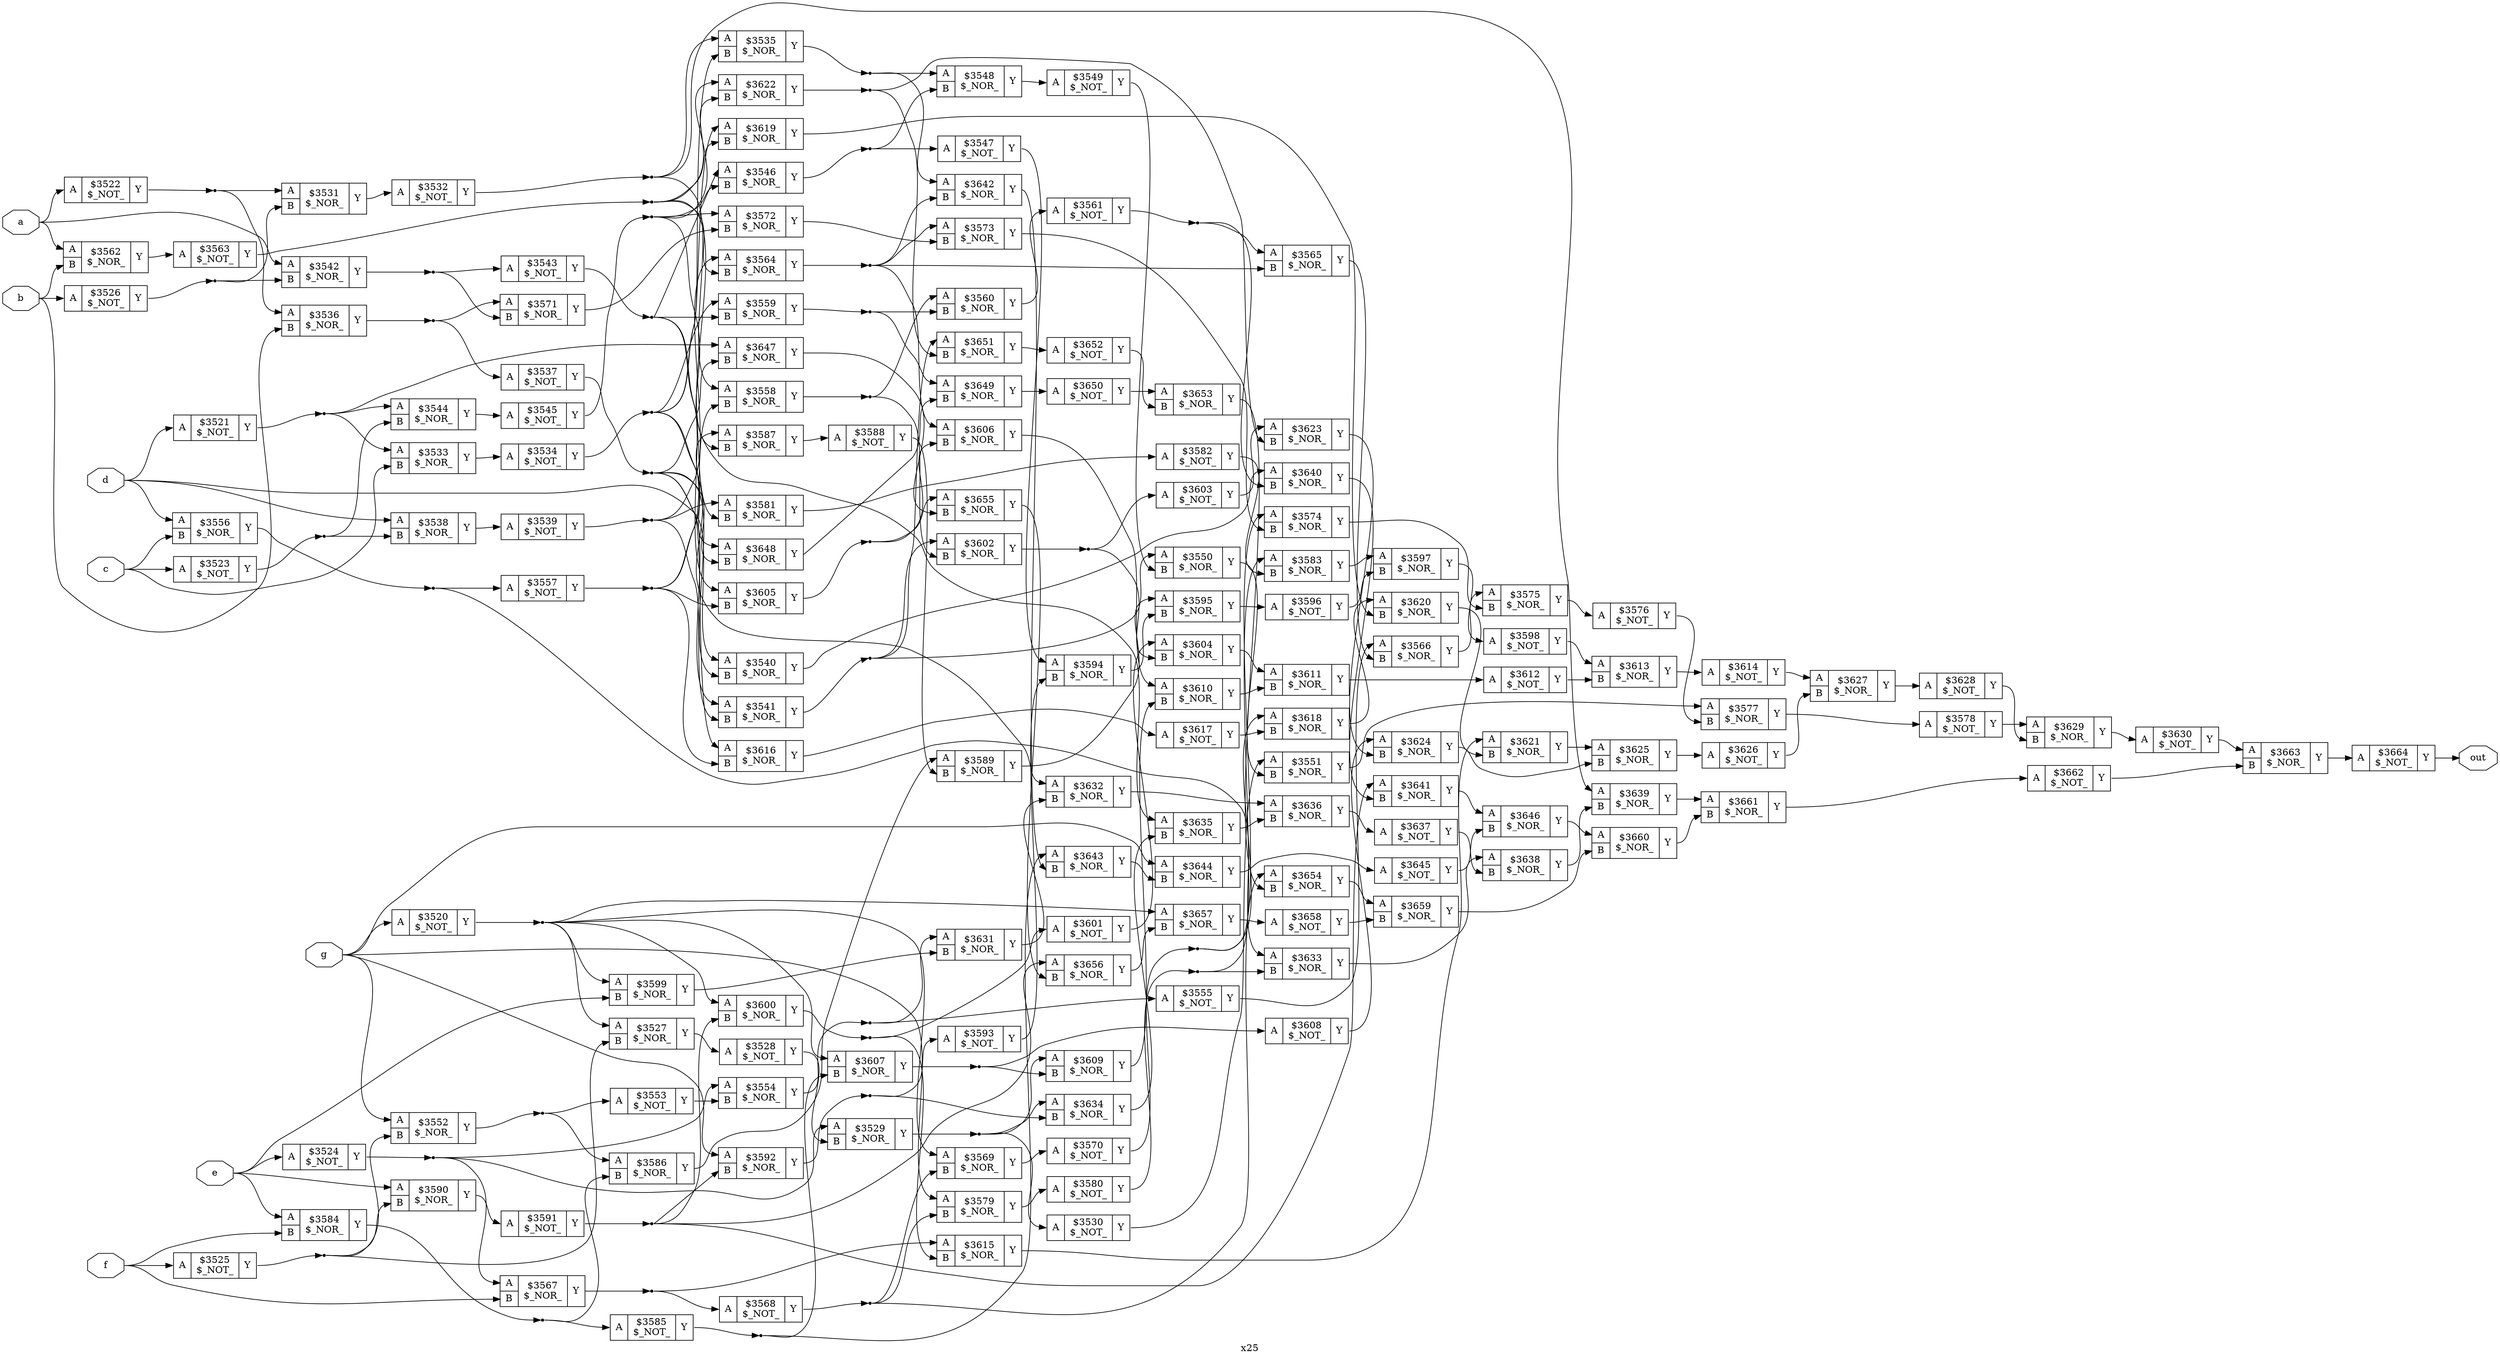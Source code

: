 digraph "x25" {
label="x25";
rankdir="LR";
remincross=true;
n145 [ shape=octagon, label="a", color="black", fontcolor="black" ];
n146 [ shape=octagon, label="b", color="black", fontcolor="black" ];
n147 [ shape=octagon, label="c", color="black", fontcolor="black" ];
n148 [ shape=octagon, label="d", color="black", fontcolor="black" ];
n149 [ shape=octagon, label="e", color="black", fontcolor="black" ];
n150 [ shape=octagon, label="f", color="black", fontcolor="black" ];
n151 [ shape=octagon, label="g", color="black", fontcolor="black" ];
n152 [ shape=octagon, label="out", color="black", fontcolor="black" ];
c155 [ shape=record, label="{{<p153> A}|$3520\n$_NOT_|{<p154> Y}}" ];
c156 [ shape=record, label="{{<p153> A}|$3521\n$_NOT_|{<p154> Y}}" ];
c157 [ shape=record, label="{{<p153> A}|$3522\n$_NOT_|{<p154> Y}}" ];
c158 [ shape=record, label="{{<p153> A}|$3523\n$_NOT_|{<p154> Y}}" ];
c159 [ shape=record, label="{{<p153> A}|$3524\n$_NOT_|{<p154> Y}}" ];
c160 [ shape=record, label="{{<p153> A}|$3525\n$_NOT_|{<p154> Y}}" ];
c161 [ shape=record, label="{{<p153> A}|$3526\n$_NOT_|{<p154> Y}}" ];
c163 [ shape=record, label="{{<p153> A|<p162> B}|$3527\n$_NOR_|{<p154> Y}}" ];
c164 [ shape=record, label="{{<p153> A}|$3528\n$_NOT_|{<p154> Y}}" ];
c165 [ shape=record, label="{{<p153> A|<p162> B}|$3529\n$_NOR_|{<p154> Y}}" ];
c166 [ shape=record, label="{{<p153> A}|$3530\n$_NOT_|{<p154> Y}}" ];
c167 [ shape=record, label="{{<p153> A|<p162> B}|$3531\n$_NOR_|{<p154> Y}}" ];
c168 [ shape=record, label="{{<p153> A}|$3532\n$_NOT_|{<p154> Y}}" ];
c169 [ shape=record, label="{{<p153> A|<p162> B}|$3533\n$_NOR_|{<p154> Y}}" ];
c170 [ shape=record, label="{{<p153> A}|$3534\n$_NOT_|{<p154> Y}}" ];
c171 [ shape=record, label="{{<p153> A|<p162> B}|$3535\n$_NOR_|{<p154> Y}}" ];
c172 [ shape=record, label="{{<p153> A|<p162> B}|$3536\n$_NOR_|{<p154> Y}}" ];
c173 [ shape=record, label="{{<p153> A}|$3537\n$_NOT_|{<p154> Y}}" ];
c174 [ shape=record, label="{{<p153> A|<p162> B}|$3538\n$_NOR_|{<p154> Y}}" ];
c175 [ shape=record, label="{{<p153> A}|$3539\n$_NOT_|{<p154> Y}}" ];
c176 [ shape=record, label="{{<p153> A|<p162> B}|$3540\n$_NOR_|{<p154> Y}}" ];
c177 [ shape=record, label="{{<p153> A|<p162> B}|$3541\n$_NOR_|{<p154> Y}}" ];
c178 [ shape=record, label="{{<p153> A|<p162> B}|$3542\n$_NOR_|{<p154> Y}}" ];
c179 [ shape=record, label="{{<p153> A}|$3543\n$_NOT_|{<p154> Y}}" ];
c180 [ shape=record, label="{{<p153> A|<p162> B}|$3544\n$_NOR_|{<p154> Y}}" ];
c181 [ shape=record, label="{{<p153> A}|$3545\n$_NOT_|{<p154> Y}}" ];
c182 [ shape=record, label="{{<p153> A|<p162> B}|$3546\n$_NOR_|{<p154> Y}}" ];
c183 [ shape=record, label="{{<p153> A}|$3547\n$_NOT_|{<p154> Y}}" ];
c184 [ shape=record, label="{{<p153> A|<p162> B}|$3548\n$_NOR_|{<p154> Y}}" ];
c185 [ shape=record, label="{{<p153> A}|$3549\n$_NOT_|{<p154> Y}}" ];
c186 [ shape=record, label="{{<p153> A|<p162> B}|$3550\n$_NOR_|{<p154> Y}}" ];
c187 [ shape=record, label="{{<p153> A|<p162> B}|$3551\n$_NOR_|{<p154> Y}}" ];
c188 [ shape=record, label="{{<p153> A|<p162> B}|$3552\n$_NOR_|{<p154> Y}}" ];
c189 [ shape=record, label="{{<p153> A}|$3553\n$_NOT_|{<p154> Y}}" ];
c190 [ shape=record, label="{{<p153> A|<p162> B}|$3554\n$_NOR_|{<p154> Y}}" ];
c191 [ shape=record, label="{{<p153> A}|$3555\n$_NOT_|{<p154> Y}}" ];
c192 [ shape=record, label="{{<p153> A|<p162> B}|$3556\n$_NOR_|{<p154> Y}}" ];
c193 [ shape=record, label="{{<p153> A}|$3557\n$_NOT_|{<p154> Y}}" ];
c194 [ shape=record, label="{{<p153> A|<p162> B}|$3558\n$_NOR_|{<p154> Y}}" ];
c195 [ shape=record, label="{{<p153> A|<p162> B}|$3559\n$_NOR_|{<p154> Y}}" ];
c196 [ shape=record, label="{{<p153> A|<p162> B}|$3560\n$_NOR_|{<p154> Y}}" ];
c197 [ shape=record, label="{{<p153> A}|$3561\n$_NOT_|{<p154> Y}}" ];
c198 [ shape=record, label="{{<p153> A|<p162> B}|$3562\n$_NOR_|{<p154> Y}}" ];
c199 [ shape=record, label="{{<p153> A}|$3563\n$_NOT_|{<p154> Y}}" ];
c200 [ shape=record, label="{{<p153> A|<p162> B}|$3564\n$_NOR_|{<p154> Y}}" ];
c201 [ shape=record, label="{{<p153> A|<p162> B}|$3565\n$_NOR_|{<p154> Y}}" ];
c202 [ shape=record, label="{{<p153> A|<p162> B}|$3566\n$_NOR_|{<p154> Y}}" ];
c203 [ shape=record, label="{{<p153> A|<p162> B}|$3567\n$_NOR_|{<p154> Y}}" ];
c204 [ shape=record, label="{{<p153> A}|$3568\n$_NOT_|{<p154> Y}}" ];
c205 [ shape=record, label="{{<p153> A|<p162> B}|$3569\n$_NOR_|{<p154> Y}}" ];
c206 [ shape=record, label="{{<p153> A}|$3570\n$_NOT_|{<p154> Y}}" ];
c207 [ shape=record, label="{{<p153> A|<p162> B}|$3571\n$_NOR_|{<p154> Y}}" ];
c208 [ shape=record, label="{{<p153> A|<p162> B}|$3572\n$_NOR_|{<p154> Y}}" ];
c209 [ shape=record, label="{{<p153> A|<p162> B}|$3573\n$_NOR_|{<p154> Y}}" ];
c210 [ shape=record, label="{{<p153> A|<p162> B}|$3574\n$_NOR_|{<p154> Y}}" ];
c211 [ shape=record, label="{{<p153> A|<p162> B}|$3575\n$_NOR_|{<p154> Y}}" ];
c212 [ shape=record, label="{{<p153> A}|$3576\n$_NOT_|{<p154> Y}}" ];
c213 [ shape=record, label="{{<p153> A|<p162> B}|$3577\n$_NOR_|{<p154> Y}}" ];
c214 [ shape=record, label="{{<p153> A}|$3578\n$_NOT_|{<p154> Y}}" ];
c215 [ shape=record, label="{{<p153> A|<p162> B}|$3579\n$_NOR_|{<p154> Y}}" ];
c216 [ shape=record, label="{{<p153> A}|$3580\n$_NOT_|{<p154> Y}}" ];
c217 [ shape=record, label="{{<p153> A|<p162> B}|$3581\n$_NOR_|{<p154> Y}}" ];
c218 [ shape=record, label="{{<p153> A}|$3582\n$_NOT_|{<p154> Y}}" ];
c219 [ shape=record, label="{{<p153> A|<p162> B}|$3583\n$_NOR_|{<p154> Y}}" ];
c220 [ shape=record, label="{{<p153> A|<p162> B}|$3584\n$_NOR_|{<p154> Y}}" ];
c221 [ shape=record, label="{{<p153> A}|$3585\n$_NOT_|{<p154> Y}}" ];
c222 [ shape=record, label="{{<p153> A|<p162> B}|$3586\n$_NOR_|{<p154> Y}}" ];
c223 [ shape=record, label="{{<p153> A|<p162> B}|$3587\n$_NOR_|{<p154> Y}}" ];
c224 [ shape=record, label="{{<p153> A}|$3588\n$_NOT_|{<p154> Y}}" ];
c225 [ shape=record, label="{{<p153> A|<p162> B}|$3589\n$_NOR_|{<p154> Y}}" ];
c226 [ shape=record, label="{{<p153> A|<p162> B}|$3590\n$_NOR_|{<p154> Y}}" ];
c227 [ shape=record, label="{{<p153> A}|$3591\n$_NOT_|{<p154> Y}}" ];
c228 [ shape=record, label="{{<p153> A|<p162> B}|$3592\n$_NOR_|{<p154> Y}}" ];
c229 [ shape=record, label="{{<p153> A}|$3593\n$_NOT_|{<p154> Y}}" ];
c230 [ shape=record, label="{{<p153> A|<p162> B}|$3594\n$_NOR_|{<p154> Y}}" ];
c231 [ shape=record, label="{{<p153> A|<p162> B}|$3595\n$_NOR_|{<p154> Y}}" ];
c232 [ shape=record, label="{{<p153> A}|$3596\n$_NOT_|{<p154> Y}}" ];
c233 [ shape=record, label="{{<p153> A|<p162> B}|$3597\n$_NOR_|{<p154> Y}}" ];
c234 [ shape=record, label="{{<p153> A}|$3598\n$_NOT_|{<p154> Y}}" ];
c235 [ shape=record, label="{{<p153> A|<p162> B}|$3599\n$_NOR_|{<p154> Y}}" ];
c236 [ shape=record, label="{{<p153> A|<p162> B}|$3600\n$_NOR_|{<p154> Y}}" ];
c237 [ shape=record, label="{{<p153> A}|$3601\n$_NOT_|{<p154> Y}}" ];
c238 [ shape=record, label="{{<p153> A|<p162> B}|$3602\n$_NOR_|{<p154> Y}}" ];
c239 [ shape=record, label="{{<p153> A}|$3603\n$_NOT_|{<p154> Y}}" ];
c240 [ shape=record, label="{{<p153> A|<p162> B}|$3604\n$_NOR_|{<p154> Y}}" ];
c241 [ shape=record, label="{{<p153> A|<p162> B}|$3605\n$_NOR_|{<p154> Y}}" ];
c242 [ shape=record, label="{{<p153> A|<p162> B}|$3606\n$_NOR_|{<p154> Y}}" ];
c243 [ shape=record, label="{{<p153> A|<p162> B}|$3607\n$_NOR_|{<p154> Y}}" ];
c244 [ shape=record, label="{{<p153> A}|$3608\n$_NOT_|{<p154> Y}}" ];
c245 [ shape=record, label="{{<p153> A|<p162> B}|$3609\n$_NOR_|{<p154> Y}}" ];
c246 [ shape=record, label="{{<p153> A|<p162> B}|$3610\n$_NOR_|{<p154> Y}}" ];
c247 [ shape=record, label="{{<p153> A|<p162> B}|$3611\n$_NOR_|{<p154> Y}}" ];
c248 [ shape=record, label="{{<p153> A}|$3612\n$_NOT_|{<p154> Y}}" ];
c249 [ shape=record, label="{{<p153> A|<p162> B}|$3613\n$_NOR_|{<p154> Y}}" ];
c250 [ shape=record, label="{{<p153> A}|$3614\n$_NOT_|{<p154> Y}}" ];
c251 [ shape=record, label="{{<p153> A|<p162> B}|$3615\n$_NOR_|{<p154> Y}}" ];
c252 [ shape=record, label="{{<p153> A|<p162> B}|$3616\n$_NOR_|{<p154> Y}}" ];
c253 [ shape=record, label="{{<p153> A}|$3617\n$_NOT_|{<p154> Y}}" ];
c254 [ shape=record, label="{{<p153> A|<p162> B}|$3618\n$_NOR_|{<p154> Y}}" ];
c255 [ shape=record, label="{{<p153> A|<p162> B}|$3619\n$_NOR_|{<p154> Y}}" ];
c256 [ shape=record, label="{{<p153> A|<p162> B}|$3620\n$_NOR_|{<p154> Y}}" ];
c257 [ shape=record, label="{{<p153> A|<p162> B}|$3621\n$_NOR_|{<p154> Y}}" ];
c258 [ shape=record, label="{{<p153> A|<p162> B}|$3622\n$_NOR_|{<p154> Y}}" ];
c259 [ shape=record, label="{{<p153> A|<p162> B}|$3623\n$_NOR_|{<p154> Y}}" ];
c260 [ shape=record, label="{{<p153> A|<p162> B}|$3624\n$_NOR_|{<p154> Y}}" ];
c261 [ shape=record, label="{{<p153> A|<p162> B}|$3625\n$_NOR_|{<p154> Y}}" ];
c262 [ shape=record, label="{{<p153> A}|$3626\n$_NOT_|{<p154> Y}}" ];
c263 [ shape=record, label="{{<p153> A|<p162> B}|$3627\n$_NOR_|{<p154> Y}}" ];
c264 [ shape=record, label="{{<p153> A}|$3628\n$_NOT_|{<p154> Y}}" ];
c265 [ shape=record, label="{{<p153> A|<p162> B}|$3629\n$_NOR_|{<p154> Y}}" ];
c266 [ shape=record, label="{{<p153> A}|$3630\n$_NOT_|{<p154> Y}}" ];
c267 [ shape=record, label="{{<p153> A|<p162> B}|$3631\n$_NOR_|{<p154> Y}}" ];
c268 [ shape=record, label="{{<p153> A|<p162> B}|$3632\n$_NOR_|{<p154> Y}}" ];
c269 [ shape=record, label="{{<p153> A|<p162> B}|$3633\n$_NOR_|{<p154> Y}}" ];
c270 [ shape=record, label="{{<p153> A|<p162> B}|$3634\n$_NOR_|{<p154> Y}}" ];
c271 [ shape=record, label="{{<p153> A|<p162> B}|$3635\n$_NOR_|{<p154> Y}}" ];
c272 [ shape=record, label="{{<p153> A|<p162> B}|$3636\n$_NOR_|{<p154> Y}}" ];
c273 [ shape=record, label="{{<p153> A}|$3637\n$_NOT_|{<p154> Y}}" ];
c274 [ shape=record, label="{{<p153> A|<p162> B}|$3638\n$_NOR_|{<p154> Y}}" ];
c275 [ shape=record, label="{{<p153> A|<p162> B}|$3639\n$_NOR_|{<p154> Y}}" ];
c276 [ shape=record, label="{{<p153> A|<p162> B}|$3640\n$_NOR_|{<p154> Y}}" ];
c277 [ shape=record, label="{{<p153> A|<p162> B}|$3641\n$_NOR_|{<p154> Y}}" ];
c278 [ shape=record, label="{{<p153> A|<p162> B}|$3642\n$_NOR_|{<p154> Y}}" ];
c279 [ shape=record, label="{{<p153> A|<p162> B}|$3643\n$_NOR_|{<p154> Y}}" ];
c280 [ shape=record, label="{{<p153> A|<p162> B}|$3644\n$_NOR_|{<p154> Y}}" ];
c281 [ shape=record, label="{{<p153> A}|$3645\n$_NOT_|{<p154> Y}}" ];
c282 [ shape=record, label="{{<p153> A|<p162> B}|$3646\n$_NOR_|{<p154> Y}}" ];
c283 [ shape=record, label="{{<p153> A|<p162> B}|$3647\n$_NOR_|{<p154> Y}}" ];
c284 [ shape=record, label="{{<p153> A|<p162> B}|$3648\n$_NOR_|{<p154> Y}}" ];
c285 [ shape=record, label="{{<p153> A|<p162> B}|$3649\n$_NOR_|{<p154> Y}}" ];
c286 [ shape=record, label="{{<p153> A}|$3650\n$_NOT_|{<p154> Y}}" ];
c287 [ shape=record, label="{{<p153> A|<p162> B}|$3651\n$_NOR_|{<p154> Y}}" ];
c288 [ shape=record, label="{{<p153> A}|$3652\n$_NOT_|{<p154> Y}}" ];
c289 [ shape=record, label="{{<p153> A|<p162> B}|$3653\n$_NOR_|{<p154> Y}}" ];
c290 [ shape=record, label="{{<p153> A|<p162> B}|$3654\n$_NOR_|{<p154> Y}}" ];
c291 [ shape=record, label="{{<p153> A|<p162> B}|$3655\n$_NOR_|{<p154> Y}}" ];
c292 [ shape=record, label="{{<p153> A|<p162> B}|$3656\n$_NOR_|{<p154> Y}}" ];
c293 [ shape=record, label="{{<p153> A|<p162> B}|$3657\n$_NOR_|{<p154> Y}}" ];
c294 [ shape=record, label="{{<p153> A}|$3658\n$_NOT_|{<p154> Y}}" ];
c295 [ shape=record, label="{{<p153> A|<p162> B}|$3659\n$_NOR_|{<p154> Y}}" ];
c296 [ shape=record, label="{{<p153> A|<p162> B}|$3660\n$_NOR_|{<p154> Y}}" ];
c297 [ shape=record, label="{{<p153> A|<p162> B}|$3661\n$_NOR_|{<p154> Y}}" ];
c298 [ shape=record, label="{{<p153> A}|$3662\n$_NOT_|{<p154> Y}}" ];
c299 [ shape=record, label="{{<p153> A|<p162> B}|$3663\n$_NOR_|{<p154> Y}}" ];
c300 [ shape=record, label="{{<p153> A}|$3664\n$_NOT_|{<p154> Y}}" ];
c247:p154:e -> c248:p153:w [color="black", label=""];
c256:p154:e -> c257:p162:w [color="black", label=""];
n100 [ shape=point ];
c203:p154:e -> n100:w [color="black", label=""];
n100:e -> c204:p153:w [color="black", label=""];
n100:e -> c251:p153:w [color="black", label=""];
n101 [ shape=point ];
c204:p154:e -> n101:w [color="black", label=""];
n101:e -> c205:p162:w [color="black", label=""];
n101:e -> c215:p162:w [color="black", label=""];
n101:e -> c290:p153:w [color="black", label=""];
c205:p154:e -> c206:p153:w [color="black", label=""];
n103 [ shape=point ];
c206:p154:e -> n103:w [color="black", label=""];
n103:e -> c210:p153:w [color="black", label=""];
n103:e -> c254:p153:w [color="black", label=""];
c207:p154:e -> c208:p162:w [color="black", label=""];
c208:p154:e -> c209:p162:w [color="black", label=""];
c209:p154:e -> c210:p162:w [color="black", label=""];
c210:p154:e -> c211:p162:w [color="black", label=""];
c211:p154:e -> c212:p153:w [color="black", label=""];
c212:p154:e -> c213:p162:w [color="black", label=""];
n11 [ shape=point ];
c156:p154:e -> n11:w [color="black", label=""];
n11:e -> c169:p153:w [color="black", label=""];
n11:e -> c180:p153:w [color="black", label=""];
n11:e -> c283:p153:w [color="black", label=""];
c213:p154:e -> c214:p153:w [color="black", label=""];
c214:p154:e -> c265:p153:w [color="black", label=""];
c215:p154:e -> c216:p153:w [color="black", label=""];
n113 [ shape=point ];
c216:p154:e -> n113:w [color="black", label=""];
n113:e -> c219:p153:w [color="black", label=""];
n113:e -> c269:p162:w [color="black", label=""];
c217:p154:e -> c218:p153:w [color="black", label=""];
c218:p154:e -> c219:p162:w [color="black", label=""];
c219:p154:e -> c233:p153:w [color="black", label=""];
n117 [ shape=point ];
c220:p154:e -> n117:w [color="black", label=""];
n117:e -> c221:p153:w [color="black", label=""];
n117:e -> c222:p162:w [color="black", label=""];
n118 [ shape=point ];
c221:p154:e -> n118:w [color="black", label=""];
n118:e -> c243:p162:w [color="black", label=""];
n118:e -> c279:p153:w [color="black", label=""];
c222:p154:e -> c225:p153:w [color="black", label=""];
c257:p154:e -> c261:p153:w [color="black", label=""];
c223:p154:e -> c224:p153:w [color="black", label=""];
c224:p154:e -> c225:p162:w [color="black", label=""];
c225:p154:e -> c231:p153:w [color="black", label=""];
c226:p154:e -> c227:p153:w [color="black", label=""];
n124 [ shape=point ];
c227:p154:e -> n124:w [color="black", label=""];
n124:e -> c228:p162:w [color="black", label=""];
n124:e -> c236:p162:w [color="black", label=""];
n124:e -> c277:p153:w [color="black", label=""];
n124:e -> c292:p153:w [color="black", label=""];
n125 [ shape=point ];
c228:p154:e -> n125:w [color="black", label=""];
n125:e -> c229:p153:w [color="black", label=""];
n125:e -> c270:p162:w [color="black", label=""];
c229:p154:e -> c230:p162:w [color="black", label=""];
c230:p154:e -> c231:p162:w [color="black", label=""];
c231:p154:e -> c232:p153:w [color="black", label=""];
c232:p154:e -> c233:p162:w [color="black", label=""];
n13 [ shape=point ];
c258:p154:e -> n13:w [color="black", label=""];
n13:e -> c259:p162:w [color="black", label=""];
n13:e -> c287:p162:w [color="black", label=""];
c233:p154:e -> c234:p153:w [color="black", label=""];
c234:p154:e -> c249:p153:w [color="black", label=""];
c235:p154:e -> c267:p162:w [color="black", label=""];
n133 [ shape=point ];
c236:p154:e -> n133:w [color="black", label=""];
n133:e -> c237:p153:w [color="black", label=""];
n133:e -> c251:p162:w [color="black", label=""];
c237:p154:e -> c240:p153:w [color="black", label=""];
n135 [ shape=point ];
c238:p154:e -> n135:w [color="black", label=""];
n135:e -> c239:p153:w [color="black", label=""];
n135:e -> c240:p162:w [color="black", label=""];
c239:p154:e -> c259:p153:w [color="black", label=""];
c240:p154:e -> c247:p153:w [color="black", label=""];
n138 [ shape=point ];
c241:p154:e -> n138:w [color="black", label=""];
n138:e -> c242:p162:w [color="black", label=""];
n138:e -> c291:p153:w [color="black", label=""];
c242:p154:e -> c246:p153:w [color="black", label=""];
c259:p154:e -> c260:p162:w [color="black", label=""];
n140 [ shape=point ];
c243:p154:e -> n140:w [color="black", label=""];
n140:e -> c244:p153:w [color="black", label=""];
n140:e -> c245:p162:w [color="black", label=""];
c244:p154:e -> c260:p153:w [color="black", label=""];
c245:p154:e -> c246:p162:w [color="black", label=""];
c246:p154:e -> c247:p162:w [color="black", label=""];
n144 [ shape=point ];
c155:p154:e -> n144:w [color="black", label=""];
n144:e -> c163:p153:w [color="black", label=""];
n144:e -> c205:p153:w [color="black", label=""];
n144:e -> c235:p153:w [color="black", label=""];
n144:e -> c236:p153:w [color="black", label=""];
n144:e -> c243:p153:w [color="black", label=""];
n144:e -> c293:p153:w [color="black", label=""];
n145:e -> c157:p153:w [color="black", label=""];
n145:e -> c178:p153:w [color="black", label=""];
n145:e -> c198:p153:w [color="black", label=""];
n146:e -> c161:p153:w [color="black", label=""];
n146:e -> c172:p162:w [color="black", label=""];
n146:e -> c198:p162:w [color="black", label=""];
n147:e -> c158:p153:w [color="black", label=""];
n147:e -> c169:p162:w [color="black", label=""];
n147:e -> c192:p162:w [color="black", label=""];
n148:e -> c156:p153:w [color="black", label=""];
n148:e -> c174:p153:w [color="black", label=""];
n148:e -> c176:p153:w [color="black", label=""];
n148:e -> c192:p153:w [color="black", label=""];
n149:e -> c159:p153:w [color="black", label=""];
n149:e -> c220:p153:w [color="black", label=""];
n149:e -> c226:p153:w [color="black", label=""];
n149:e -> c235:p162:w [color="black", label=""];
c260:p154:e -> c261:p162:w [color="black", label=""];
n150:e -> c160:p153:w [color="black", label=""];
n150:e -> c203:p162:w [color="black", label=""];
n150:e -> c220:p162:w [color="black", label=""];
n151:e -> c155:p153:w [color="black", label=""];
n151:e -> c188:p153:w [color="black", label=""];
n151:e -> c215:p153:w [color="black", label=""];
n151:e -> c228:p153:w [color="black", label=""];
n151:e -> c280:p153:w [color="black", label=""];
c300:p154:e -> n152:w [color="black", label=""];
c261:p154:e -> c262:p153:w [color="black", label=""];
c262:p154:e -> c263:p162:w [color="black", label=""];
c263:p154:e -> c264:p153:w [color="black", label=""];
c264:p154:e -> c265:p162:w [color="black", label=""];
c248:p154:e -> c249:p162:w [color="black", label=""];
c265:p154:e -> c266:p153:w [color="black", label=""];
c266:p154:e -> c299:p153:w [color="black", label=""];
n22 [ shape=point ];
c157:p154:e -> n22:w [color="black", label=""];
n22:e -> c167:p153:w [color="black", label=""];
n22:e -> c172:p153:w [color="black", label=""];
c267:p154:e -> c268:p162:w [color="black", label=""];
c268:p154:e -> c272:p153:w [color="black", label=""];
c269:p154:e -> c274:p153:w [color="black", label=""];
c270:p154:e -> c271:p162:w [color="black", label=""];
c271:p154:e -> c272:p162:w [color="black", label=""];
c272:p154:e -> c273:p153:w [color="black", label=""];
c273:p154:e -> c274:p162:w [color="black", label=""];
c249:p154:e -> c250:p153:w [color="black", label=""];
c274:p154:e -> c275:p162:w [color="black", label=""];
c275:p154:e -> c297:p153:w [color="black", label=""];
c276:p154:e -> c277:p162:w [color="black", label=""];
n33 [ shape=point ];
c158:p154:e -> n33:w [color="black", label=""];
n33:e -> c174:p162:w [color="black", label=""];
n33:e -> c180:p162:w [color="black", label=""];
c277:p154:e -> c282:p153:w [color="black", label=""];
c278:p154:e -> c279:p162:w [color="black", label=""];
c279:p154:e -> c280:p162:w [color="black", label=""];
c280:p154:e -> c281:p153:w [color="black", label=""];
c281:p154:e -> c282:p162:w [color="black", label=""];
c282:p154:e -> c296:p153:w [color="black", label=""];
c250:p154:e -> c263:p153:w [color="black", label=""];
c283:p154:e -> c291:p162:w [color="black", label=""];
c284:p154:e -> c285:p162:w [color="black", label=""];
c285:p154:e -> c286:p153:w [color="black", label=""];
c286:p154:e -> c289:p153:w [color="black", label=""];
n44 [ shape=point ];
c159:p154:e -> n44:w [color="black", label=""];
n44:e -> c165:p153:w [color="black", label=""];
n44:e -> c190:p153:w [color="black", label=""];
n44:e -> c203:p153:w [color="black", label=""];
c287:p154:e -> c288:p153:w [color="black", label=""];
c288:p154:e -> c289:p162:w [color="black", label=""];
c289:p154:e -> c290:p162:w [color="black", label=""];
c290:p154:e -> c295:p153:w [color="black", label=""];
c291:p154:e -> c292:p162:w [color="black", label=""];
c251:p154:e -> c257:p153:w [color="black", label=""];
c292:p154:e -> c293:p162:w [color="black", label=""];
c293:p154:e -> c294:p153:w [color="black", label=""];
c294:p154:e -> c295:p162:w [color="black", label=""];
c295:p154:e -> c296:p162:w [color="black", label=""];
c296:p154:e -> c297:p162:w [color="black", label=""];
n55 [ shape=point ];
c160:p154:e -> n55:w [color="black", label=""];
n55:e -> c163:p162:w [color="black", label=""];
n55:e -> c188:p162:w [color="black", label=""];
n55:e -> c226:p162:w [color="black", label=""];
c297:p154:e -> c298:p153:w [color="black", label=""];
c298:p154:e -> c299:p162:w [color="black", label=""];
c299:p154:e -> c300:p153:w [color="black", label=""];
n59 [ shape=point ];
c161:p154:e -> n59:w [color="black", label=""];
n59:e -> c167:p162:w [color="black", label=""];
n59:e -> c178:p162:w [color="black", label=""];
c252:p154:e -> c253:p153:w [color="black", label=""];
c163:p154:e -> c164:p153:w [color="black", label=""];
c164:p154:e -> c165:p162:w [color="black", label=""];
n62 [ shape=point ];
c165:p154:e -> n62:w [color="black", label=""];
n62:e -> c166:p153:w [color="black", label=""];
n62:e -> c245:p153:w [color="black", label=""];
n62:e -> c270:p153:w [color="black", label=""];
c166:p154:e -> c187:p153:w [color="black", label=""];
c167:p154:e -> c168:p153:w [color="black", label=""];
n65 [ shape=point ];
c168:p154:e -> n65:w [color="black", label=""];
n65:e -> c171:p153:w [color="black", label=""];
n65:e -> c194:p153:w [color="black", label=""];
n65:e -> c275:p153:w [color="black", label=""];
c169:p154:e -> c170:p153:w [color="black", label=""];
n67 [ shape=point ];
c170:p154:e -> n67:w [color="black", label=""];
n67:e -> c171:p162:w [color="black", label=""];
n67:e -> c195:p153:w [color="black", label=""];
n67:e -> c255:p153:w [color="black", label=""];
n67:e -> c268:p153:w [color="black", label=""];
n67:e -> c284:p153:w [color="black", label=""];
n68 [ shape=point ];
c171:p154:e -> n68:w [color="black", label=""];
n68:e -> c184:p153:w [color="black", label=""];
n68:e -> c278:p153:w [color="black", label=""];
n69 [ shape=point ];
c172:p154:e -> n69:w [color="black", label=""];
n69:e -> c173:p153:w [color="black", label=""];
n69:e -> c207:p153:w [color="black", label=""];
c253:p154:e -> c254:p162:w [color="black", label=""];
n70 [ shape=point ];
c173:p154:e -> n70:w [color="black", label=""];
n70:e -> c176:p162:w [color="black", label=""];
n70:e -> c177:p153:w [color="black", label=""];
n70:e -> c252:p153:w [color="black", label=""];
n70:e -> c283:p162:w [color="black", label=""];
n70:e -> c284:p162:w [color="black", label=""];
c174:p154:e -> c175:p153:w [color="black", label=""];
n72 [ shape=point ];
c175:p154:e -> n72:w [color="black", label=""];
n72:e -> c177:p162:w [color="black", label=""];
n72:e -> c200:p153:w [color="black", label=""];
n72:e -> c217:p153:w [color="black", label=""];
c176:p154:e -> c276:p153:w [color="black", label=""];
n74 [ shape=point ];
c177:p154:e -> n74:w [color="black", label=""];
n74:e -> c186:p153:w [color="black", label=""];
n74:e -> c238:p153:w [color="black", label=""];
n74:e -> c287:p153:w [color="black", label=""];
n75 [ shape=point ];
c178:p154:e -> n75:w [color="black", label=""];
n75:e -> c179:p153:w [color="black", label=""];
n75:e -> c207:p162:w [color="black", label=""];
n76 [ shape=point ];
c179:p154:e -> n76:w [color="black", label=""];
n76:e -> c182:p153:w [color="black", label=""];
n76:e -> c195:p162:w [color="black", label=""];
n76:e -> c217:p162:w [color="black", label=""];
n76:e -> c241:p153:w [color="black", label=""];
c180:p154:e -> c181:p153:w [color="black", label=""];
n78 [ shape=point ];
c181:p154:e -> n78:w [color="black", label=""];
n78:e -> c182:p162:w [color="black", label=""];
n78:e -> c208:p153:w [color="black", label=""];
n78:e -> c258:p153:w [color="black", label=""];
n78:e -> c271:p153:w [color="black", label=""];
n79 [ shape=point ];
c182:p154:e -> n79:w [color="black", label=""];
n79:e -> c183:p153:w [color="black", label=""];
n79:e -> c184:p162:w [color="black", label=""];
c254:p154:e -> c256:p153:w [color="black", label=""];
c183:p154:e -> c230:p153:w [color="black", label=""];
c184:p154:e -> c185:p153:w [color="black", label=""];
c185:p154:e -> c186:p162:w [color="black", label=""];
c186:p154:e -> c187:p162:w [color="black", label=""];
c187:p154:e -> c213:p153:w [color="black", label=""];
n85 [ shape=point ];
c188:p154:e -> n85:w [color="black", label=""];
n85:e -> c189:p153:w [color="black", label=""];
n85:e -> c222:p153:w [color="black", label=""];
c189:p154:e -> c190:p162:w [color="black", label=""];
n87 [ shape=point ];
c190:p154:e -> n87:w [color="black", label=""];
n87:e -> c191:p153:w [color="black", label=""];
n87:e -> c267:p153:w [color="black", label=""];
c191:p154:e -> c202:p153:w [color="black", label=""];
n89 [ shape=point ];
c192:p154:e -> n89:w [color="black", label=""];
n89:e -> c193:p153:w [color="black", label=""];
n89:e -> c269:p153:w [color="black", label=""];
c255:p154:e -> c256:p162:w [color="black", label=""];
n90 [ shape=point ];
c193:p154:e -> n90:w [color="black", label=""];
n90:e -> c194:p162:w [color="black", label=""];
n90:e -> c223:p153:w [color="black", label=""];
n90:e -> c241:p162:w [color="black", label=""];
n90:e -> c252:p162:w [color="black", label=""];
n91 [ shape=point ];
c194:p154:e -> n91:w [color="black", label=""];
n91:e -> c196:p153:w [color="black", label=""];
n91:e -> c238:p162:w [color="black", label=""];
n92 [ shape=point ];
c195:p154:e -> n92:w [color="black", label=""];
n92:e -> c196:p162:w [color="black", label=""];
n92:e -> c285:p153:w [color="black", label=""];
c196:p154:e -> c197:p153:w [color="black", label=""];
n94 [ shape=point ];
c197:p154:e -> n94:w [color="black", label=""];
n94:e -> c201:p153:w [color="black", label=""];
n94:e -> c276:p162:w [color="black", label=""];
c198:p154:e -> c199:p153:w [color="black", label=""];
n96 [ shape=point ];
c199:p154:e -> n96:w [color="black", label=""];
n96:e -> c200:p162:w [color="black", label=""];
n96:e -> c223:p162:w [color="black", label=""];
n96:e -> c255:p162:w [color="black", label=""];
n96:e -> c258:p162:w [color="black", label=""];
n97 [ shape=point ];
c200:p154:e -> n97:w [color="black", label=""];
n97:e -> c201:p162:w [color="black", label=""];
n97:e -> c209:p153:w [color="black", label=""];
n97:e -> c242:p153:w [color="black", label=""];
n97:e -> c278:p162:w [color="black", label=""];
c201:p154:e -> c202:p162:w [color="black", label=""];
c202:p154:e -> c211:p153:w [color="black", label=""];
}
